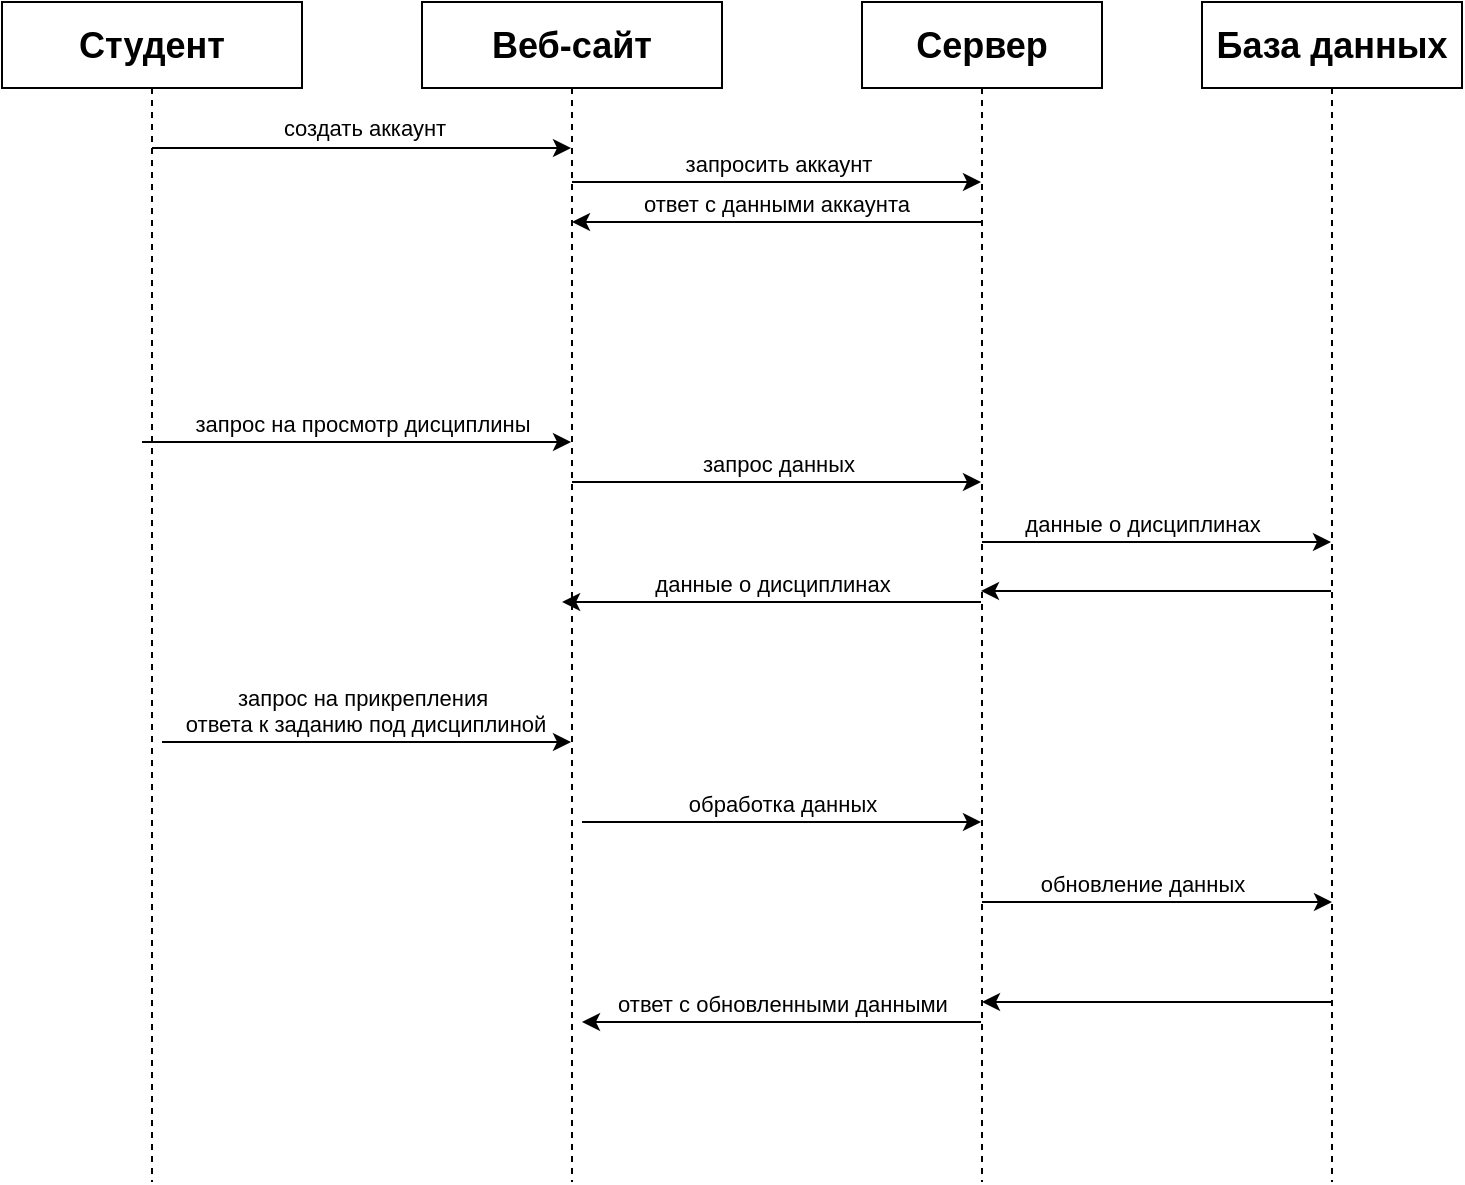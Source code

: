 <mxfile version="24.8.1">
  <diagram name="Страница — 1" id="TneCNvpAEGYstRh4G3kw">
    <mxGraphModel dx="1386" dy="791" grid="1" gridSize="10" guides="1" tooltips="1" connect="1" arrows="1" fold="1" page="1" pageScale="1" pageWidth="827" pageHeight="1169" math="0" shadow="0">
      <root>
        <mxCell id="0" />
        <mxCell id="1" parent="0" />
        <mxCell id="zpCDdXmfXtHBGifUU_SM-15" value="создать аккаунт" style="edgeStyle=elbowEdgeStyle;rounded=0;orthogonalLoop=1;jettySize=auto;html=1;elbow=vertical;curved=0;verticalAlign=top;" edge="1" parent="1" source="2" target="3">
          <mxGeometry x="0.005" y="23" relative="1" as="geometry">
            <Array as="points">
              <mxPoint x="240" y="163" />
            </Array>
            <mxPoint as="offset" />
          </mxGeometry>
        </mxCell>
        <mxCell id="2" value="Студент" style="shape=umlLifeline;perimeter=lifelinePerimeter;whiteSpace=wrap;container=1;dropTarget=0;collapsible=0;recursiveResize=0;outlineConnect=0;portConstraint=eastwest;newEdgeStyle={&quot;edgeStyle&quot;:&quot;elbowEdgeStyle&quot;,&quot;elbow&quot;:&quot;vertical&quot;,&quot;curved&quot;:0,&quot;rounded&quot;:0};size=43;fontSize=18;fontStyle=1" parent="1" vertex="1">
          <mxGeometry x="60" y="90" width="150" height="590" as="geometry" />
        </mxCell>
        <mxCell id="zpCDdXmfXtHBGifUU_SM-16" value="запросить аккаунт" style="edgeStyle=elbowEdgeStyle;rounded=0;orthogonalLoop=1;jettySize=auto;html=1;elbow=vertical;curved=0;verticalAlign=bottom;" edge="1" parent="1" source="3" target="zpCDdXmfXtHBGifUU_SM-12">
          <mxGeometry relative="1" as="geometry">
            <Array as="points">
              <mxPoint x="455" y="180" />
            </Array>
          </mxGeometry>
        </mxCell>
        <mxCell id="3" value="Веб-сайт" style="shape=umlLifeline;perimeter=lifelinePerimeter;whiteSpace=wrap;container=1;dropTarget=0;collapsible=0;recursiveResize=0;outlineConnect=0;portConstraint=eastwest;newEdgeStyle={&quot;edgeStyle&quot;:&quot;elbowEdgeStyle&quot;,&quot;elbow&quot;:&quot;vertical&quot;,&quot;curved&quot;:0,&quot;rounded&quot;:0};size=43;fontSize=18;fontStyle=1" parent="1" vertex="1">
          <mxGeometry x="270" y="90" width="150" height="590" as="geometry" />
        </mxCell>
        <mxCell id="zpCDdXmfXtHBGifUU_SM-17" value="ответ с данными аккаунта" style="edgeStyle=elbowEdgeStyle;rounded=0;orthogonalLoop=1;jettySize=auto;html=1;elbow=vertical;curved=0;verticalAlign=bottom;" edge="1" parent="1" source="zpCDdXmfXtHBGifUU_SM-12" target="3">
          <mxGeometry relative="1" as="geometry">
            <Array as="points">
              <mxPoint x="460" y="200" />
            </Array>
          </mxGeometry>
        </mxCell>
        <mxCell id="zpCDdXmfXtHBGifUU_SM-12" value="Сервер" style="shape=umlLifeline;perimeter=lifelinePerimeter;whiteSpace=wrap;container=1;dropTarget=0;collapsible=0;recursiveResize=0;outlineConnect=0;portConstraint=eastwest;newEdgeStyle={&quot;edgeStyle&quot;:&quot;elbowEdgeStyle&quot;,&quot;elbow&quot;:&quot;vertical&quot;,&quot;curved&quot;:0,&quot;rounded&quot;:0};size=43;fontSize=18;fontStyle=1" vertex="1" parent="1">
          <mxGeometry x="490" y="90" width="120" height="590" as="geometry" />
        </mxCell>
        <mxCell id="zpCDdXmfXtHBGifUU_SM-14" value="База данных" style="shape=umlLifeline;perimeter=lifelinePerimeter;whiteSpace=wrap;container=1;dropTarget=0;collapsible=0;recursiveResize=0;outlineConnect=0;portConstraint=eastwest;newEdgeStyle={&quot;edgeStyle&quot;:&quot;elbowEdgeStyle&quot;,&quot;elbow&quot;:&quot;vertical&quot;,&quot;curved&quot;:0,&quot;rounded&quot;:0};size=43;fontSize=18;fontStyle=1" vertex="1" parent="1">
          <mxGeometry x="660" y="90" width="130" height="590" as="geometry" />
        </mxCell>
        <mxCell id="zpCDdXmfXtHBGifUU_SM-23" value="запрос на просмотр дисциплины" style="edgeStyle=elbowEdgeStyle;rounded=0;orthogonalLoop=1;jettySize=auto;html=1;elbow=vertical;curved=0;verticalAlign=bottom;align=center;" edge="1" parent="1" target="3">
          <mxGeometry x="0.314" relative="1" as="geometry">
            <mxPoint x="220" y="310" as="sourcePoint" />
            <mxPoint x="295" y="310" as="targetPoint" />
            <Array as="points">
              <mxPoint x="130" y="310" />
            </Array>
            <mxPoint as="offset" />
          </mxGeometry>
        </mxCell>
        <mxCell id="zpCDdXmfXtHBGifUU_SM-24" value="запрос данных" style="edgeStyle=elbowEdgeStyle;rounded=0;orthogonalLoop=1;jettySize=auto;html=1;elbow=vertical;curved=0;verticalAlign=bottom;" edge="1" parent="1" source="3" target="zpCDdXmfXtHBGifUU_SM-12">
          <mxGeometry relative="1" as="geometry">
            <mxPoint x="350" y="330" as="sourcePoint" />
            <mxPoint x="529.5" y="330" as="targetPoint" />
            <Array as="points">
              <mxPoint x="440" y="330" />
            </Array>
          </mxGeometry>
        </mxCell>
        <mxCell id="zpCDdXmfXtHBGifUU_SM-25" value="данные о дисциплинах" style="edgeStyle=elbowEdgeStyle;rounded=0;orthogonalLoop=1;jettySize=auto;html=1;elbow=vertical;curved=0;verticalAlign=bottom;" edge="1" parent="1" target="zpCDdXmfXtHBGifUU_SM-14">
          <mxGeometry x="0.257" relative="1" as="geometry">
            <mxPoint x="630" y="360" as="sourcePoint" />
            <mxPoint x="725" y="360" as="targetPoint" />
            <Array as="points">
              <mxPoint x="550" y="360" />
            </Array>
            <mxPoint as="offset" />
          </mxGeometry>
        </mxCell>
        <mxCell id="zpCDdXmfXtHBGifUU_SM-26" value="" style="edgeStyle=elbowEdgeStyle;rounded=0;orthogonalLoop=1;jettySize=auto;html=1;elbow=vertical;curved=0;verticalAlign=bottom;" edge="1" parent="1">
          <mxGeometry relative="1" as="geometry">
            <mxPoint x="724.5" y="384.5" as="sourcePoint" />
            <mxPoint x="549.5" y="384.5" as="targetPoint" />
            <Array as="points">
              <mxPoint x="640" y="384.5" />
            </Array>
          </mxGeometry>
        </mxCell>
        <mxCell id="zpCDdXmfXtHBGifUU_SM-27" value="данные о дисциплинах" style="edgeStyle=elbowEdgeStyle;rounded=0;orthogonalLoop=1;jettySize=auto;html=1;elbow=vertical;curved=0;verticalAlign=bottom;entryX=0.467;entryY=0.508;entryDx=0;entryDy=0;entryPerimeter=0;" edge="1" parent="1" source="zpCDdXmfXtHBGifUU_SM-12" target="3">
          <mxGeometry relative="1" as="geometry">
            <mxPoint x="515" y="384.5" as="sourcePoint" />
            <mxPoint x="350" y="385" as="targetPoint" />
            <Array as="points">
              <mxPoint x="410" y="390" />
              <mxPoint x="430.5" y="384.5" />
            </Array>
          </mxGeometry>
        </mxCell>
        <mxCell id="zpCDdXmfXtHBGifUU_SM-29" value="запрос на прикрепления&lt;div&gt;&amp;nbsp;ответа к заданию под дисциплиной&lt;/div&gt;" style="edgeStyle=elbowEdgeStyle;rounded=0;orthogonalLoop=1;jettySize=auto;html=1;elbow=vertical;curved=0;verticalAlign=bottom;" edge="1" parent="1" target="3">
          <mxGeometry x="0.314" relative="1" as="geometry">
            <mxPoint x="240" y="460" as="sourcePoint" />
            <mxPoint x="140" y="460" as="targetPoint" />
            <Array as="points">
              <mxPoint x="140" y="460" />
            </Array>
            <mxPoint as="offset" />
          </mxGeometry>
        </mxCell>
        <mxCell id="zpCDdXmfXtHBGifUU_SM-30" value="обработка данных" style="edgeStyle=elbowEdgeStyle;rounded=0;orthogonalLoop=1;jettySize=auto;html=1;elbow=vertical;curved=0;verticalAlign=bottom;" edge="1" parent="1" target="zpCDdXmfXtHBGifUU_SM-12">
          <mxGeometry x="0.336" relative="1" as="geometry">
            <mxPoint x="450" y="500" as="sourcePoint" />
            <mxPoint x="545" y="500" as="targetPoint" />
            <Array as="points">
              <mxPoint x="350" y="500" />
            </Array>
            <mxPoint as="offset" />
          </mxGeometry>
        </mxCell>
        <mxCell id="zpCDdXmfXtHBGifUU_SM-31" value="обновление данных" style="edgeStyle=elbowEdgeStyle;rounded=0;orthogonalLoop=1;jettySize=auto;html=1;elbow=vertical;curved=0;verticalAlign=bottom;" edge="1" parent="1">
          <mxGeometry x="0.225" relative="1" as="geometry">
            <mxPoint x="620" y="540" as="sourcePoint" />
            <mxPoint x="725" y="540" as="targetPoint" />
            <Array as="points">
              <mxPoint x="550" y="540" />
            </Array>
            <mxPoint as="offset" />
          </mxGeometry>
        </mxCell>
        <mxCell id="zpCDdXmfXtHBGifUU_SM-32" value="" style="edgeStyle=elbowEdgeStyle;rounded=0;orthogonalLoop=1;jettySize=auto;html=1;elbow=vertical;curved=0;verticalAlign=bottom;" edge="1" parent="1" source="zpCDdXmfXtHBGifUU_SM-14">
          <mxGeometry relative="1" as="geometry">
            <mxPoint x="705.5" y="590" as="sourcePoint" />
            <mxPoint x="550" y="590" as="targetPoint" />
            <Array as="points">
              <mxPoint x="640" y="590" />
            </Array>
          </mxGeometry>
        </mxCell>
        <mxCell id="zpCDdXmfXtHBGifUU_SM-34" value="ответ с обновленными данными" style="edgeStyle=elbowEdgeStyle;rounded=0;orthogonalLoop=1;jettySize=auto;html=1;elbow=vertical;curved=0;verticalAlign=bottom;" edge="1" parent="1" source="zpCDdXmfXtHBGifUU_SM-12">
          <mxGeometry relative="1" as="geometry">
            <mxPoint x="515" y="590" as="sourcePoint" />
            <mxPoint x="350" y="600" as="targetPoint" />
            <Array as="points">
              <mxPoint x="390" y="600" />
              <mxPoint x="430" y="590" />
            </Array>
          </mxGeometry>
        </mxCell>
      </root>
    </mxGraphModel>
  </diagram>
</mxfile>
